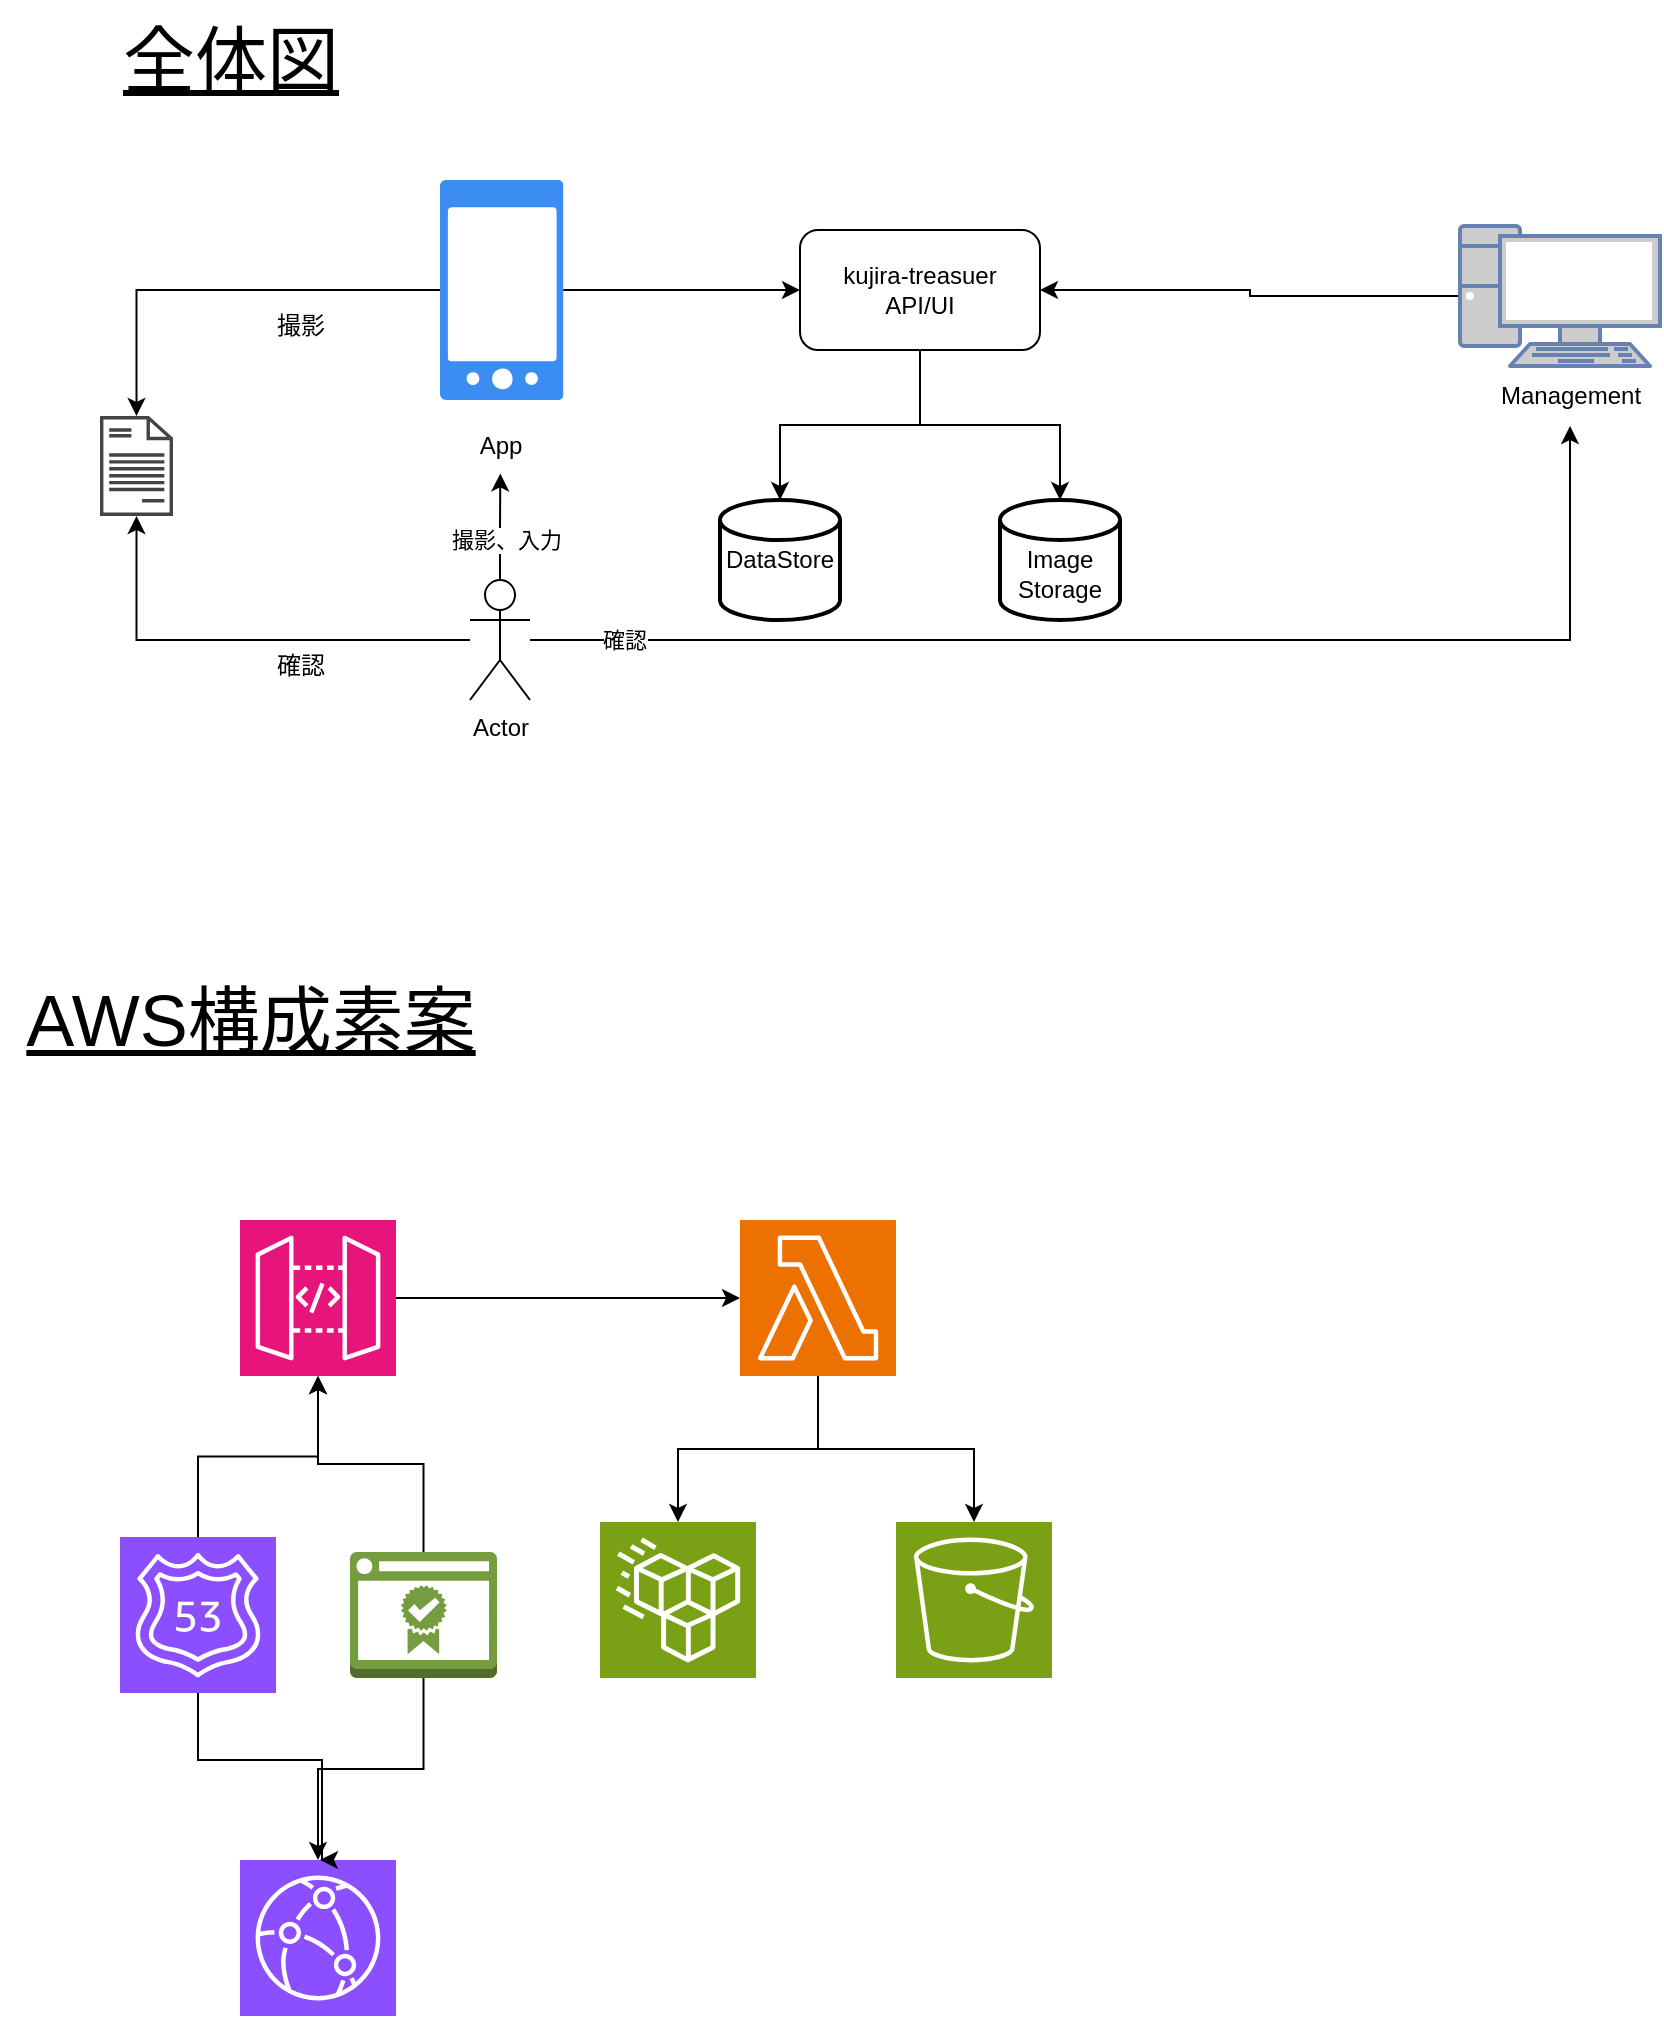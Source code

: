 <mxfile version="22.0.3" type="device">
  <diagram name="ページ1" id="OdGrnnWMBY12sMeTij4F">
    <mxGraphModel dx="3227" dy="1099" grid="1" gridSize="10" guides="1" tooltips="1" connect="1" arrows="1" fold="1" page="1" pageScale="1" pageWidth="827" pageHeight="1169" math="0" shadow="0">
      <root>
        <mxCell id="0" />
        <mxCell id="1" parent="0" />
        <mxCell id="LeTVG7tr6Lj858jG1GWk-5" style="edgeStyle=orthogonalEdgeStyle;rounded=0;orthogonalLoop=1;jettySize=auto;html=1;" edge="1" parent="1" source="LeTVG7tr6Lj858jG1GWk-1" target="LeTVG7tr6Lj858jG1GWk-4">
          <mxGeometry relative="1" as="geometry" />
        </mxCell>
        <mxCell id="LeTVG7tr6Lj858jG1GWk-18" style="edgeStyle=orthogonalEdgeStyle;rounded=0;orthogonalLoop=1;jettySize=auto;html=1;entryX=0;entryY=0.5;entryDx=0;entryDy=0;" edge="1" parent="1" source="LeTVG7tr6Lj858jG1GWk-1" target="LeTVG7tr6Lj858jG1GWk-13">
          <mxGeometry relative="1" as="geometry" />
        </mxCell>
        <mxCell id="LeTVG7tr6Lj858jG1GWk-1" value="" style="sketch=0;html=1;aspect=fixed;strokeColor=none;shadow=0;fillColor=#3B8DF1;verticalAlign=top;labelPosition=center;verticalLabelPosition=bottom;shape=mxgraph.gcp2.phone_android" vertex="1" parent="1">
          <mxGeometry x="-760" y="420" width="61.6" height="110" as="geometry" />
        </mxCell>
        <mxCell id="LeTVG7tr6Lj858jG1GWk-3" value="App" style="text;html=1;align=center;verticalAlign=middle;resizable=0;points=[];autosize=1;strokeColor=none;fillColor=none;" vertex="1" parent="1">
          <mxGeometry x="-750" y="538" width="40" height="30" as="geometry" />
        </mxCell>
        <mxCell id="LeTVG7tr6Lj858jG1GWk-4" value="" style="sketch=0;pointerEvents=1;shadow=0;dashed=0;html=1;strokeColor=none;fillColor=#434445;aspect=fixed;labelPosition=center;verticalLabelPosition=bottom;verticalAlign=top;align=center;outlineConnect=0;shape=mxgraph.vvd.document;" vertex="1" parent="1">
          <mxGeometry x="-930" y="538" width="36.5" height="50" as="geometry" />
        </mxCell>
        <mxCell id="LeTVG7tr6Lj858jG1GWk-6" value="撮影" style="text;html=1;align=center;verticalAlign=middle;resizable=0;points=[];autosize=1;strokeColor=none;fillColor=none;" vertex="1" parent="1">
          <mxGeometry x="-855" y="478" width="50" height="30" as="geometry" />
        </mxCell>
        <mxCell id="LeTVG7tr6Lj858jG1GWk-8" style="edgeStyle=orthogonalEdgeStyle;rounded=0;orthogonalLoop=1;jettySize=auto;html=1;" edge="1" parent="1" source="LeTVG7tr6Lj858jG1GWk-7" target="LeTVG7tr6Lj858jG1GWk-4">
          <mxGeometry relative="1" as="geometry" />
        </mxCell>
        <mxCell id="LeTVG7tr6Lj858jG1GWk-27" style="edgeStyle=orthogonalEdgeStyle;rounded=0;orthogonalLoop=1;jettySize=auto;html=1;" edge="1" parent="1" source="LeTVG7tr6Lj858jG1GWk-7" target="LeTVG7tr6Lj858jG1GWk-21">
          <mxGeometry relative="1" as="geometry" />
        </mxCell>
        <mxCell id="LeTVG7tr6Lj858jG1GWk-28" value="確認" style="edgeLabel;html=1;align=center;verticalAlign=middle;resizable=0;points=[];" vertex="1" connectable="0" parent="LeTVG7tr6Lj858jG1GWk-27">
          <mxGeometry x="-0.847" relative="1" as="geometry">
            <mxPoint x="-1" as="offset" />
          </mxGeometry>
        </mxCell>
        <mxCell id="LeTVG7tr6Lj858jG1GWk-7" value="Actor" style="shape=umlActor;verticalLabelPosition=bottom;verticalAlign=top;html=1;outlineConnect=0;" vertex="1" parent="1">
          <mxGeometry x="-745" y="620" width="30" height="60" as="geometry" />
        </mxCell>
        <mxCell id="LeTVG7tr6Lj858jG1GWk-9" value="確認" style="text;html=1;align=center;verticalAlign=middle;resizable=0;points=[];autosize=1;strokeColor=none;fillColor=none;" vertex="1" parent="1">
          <mxGeometry x="-855" y="648" width="50" height="30" as="geometry" />
        </mxCell>
        <mxCell id="LeTVG7tr6Lj858jG1GWk-10" style="edgeStyle=orthogonalEdgeStyle;rounded=0;orthogonalLoop=1;jettySize=auto;html=1;entryX=0.504;entryY=0.957;entryDx=0;entryDy=0;entryPerimeter=0;" edge="1" parent="1" source="LeTVG7tr6Lj858jG1GWk-7" target="LeTVG7tr6Lj858jG1GWk-3">
          <mxGeometry relative="1" as="geometry" />
        </mxCell>
        <mxCell id="LeTVG7tr6Lj858jG1GWk-11" value="撮影、入力" style="edgeLabel;html=1;align=center;verticalAlign=middle;resizable=0;points=[];" vertex="1" connectable="0" parent="LeTVG7tr6Lj858jG1GWk-10">
          <mxGeometry x="-0.235" y="-3" relative="1" as="geometry">
            <mxPoint as="offset" />
          </mxGeometry>
        </mxCell>
        <mxCell id="LeTVG7tr6Lj858jG1GWk-13" value="kujira-treasuer&lt;br&gt;API/UI" style="rounded=1;whiteSpace=wrap;html=1;" vertex="1" parent="1">
          <mxGeometry x="-580" y="445" width="120" height="60" as="geometry" />
        </mxCell>
        <mxCell id="LeTVG7tr6Lj858jG1GWk-14" value="&lt;br&gt;Image Storage" style="strokeWidth=2;html=1;shape=mxgraph.flowchart.database;whiteSpace=wrap;" vertex="1" parent="1">
          <mxGeometry x="-480" y="580" width="60" height="60" as="geometry" />
        </mxCell>
        <mxCell id="LeTVG7tr6Lj858jG1GWk-15" value="DataStore" style="strokeWidth=2;html=1;shape=mxgraph.flowchart.database;whiteSpace=wrap;" vertex="1" parent="1">
          <mxGeometry x="-620" y="580" width="60" height="60" as="geometry" />
        </mxCell>
        <mxCell id="LeTVG7tr6Lj858jG1GWk-25" style="edgeStyle=orthogonalEdgeStyle;rounded=0;orthogonalLoop=1;jettySize=auto;html=1;" edge="1" parent="1" source="LeTVG7tr6Lj858jG1GWk-19" target="LeTVG7tr6Lj858jG1GWk-13">
          <mxGeometry relative="1" as="geometry" />
        </mxCell>
        <mxCell id="LeTVG7tr6Lj858jG1GWk-19" value="" style="fontColor=#0066CC;verticalAlign=top;verticalLabelPosition=bottom;labelPosition=center;align=center;html=1;outlineConnect=0;fillColor=#CCCCCC;strokeColor=#6881B3;gradientColor=none;gradientDirection=north;strokeWidth=2;shape=mxgraph.networks.pc;" vertex="1" parent="1">
          <mxGeometry x="-250" y="443" width="100" height="70" as="geometry" />
        </mxCell>
        <mxCell id="LeTVG7tr6Lj858jG1GWk-21" value="Management" style="text;html=1;align=center;verticalAlign=middle;resizable=0;points=[];autosize=1;strokeColor=none;fillColor=none;" vertex="1" parent="1">
          <mxGeometry x="-240" y="513" width="90" height="30" as="geometry" />
        </mxCell>
        <mxCell id="LeTVG7tr6Lj858jG1GWk-22" value="&lt;font style=&quot;font-size: 36px;&quot;&gt;&lt;u&gt;全体図&lt;/u&gt;&lt;/font&gt;" style="text;html=1;align=center;verticalAlign=middle;resizable=0;points=[];autosize=1;strokeColor=none;fillColor=none;" vertex="1" parent="1">
          <mxGeometry x="-930" y="330" width="130" height="60" as="geometry" />
        </mxCell>
        <mxCell id="LeTVG7tr6Lj858jG1GWk-23" style="edgeStyle=orthogonalEdgeStyle;rounded=0;orthogonalLoop=1;jettySize=auto;html=1;entryX=0.5;entryY=0;entryDx=0;entryDy=0;entryPerimeter=0;" edge="1" parent="1" source="LeTVG7tr6Lj858jG1GWk-13" target="LeTVG7tr6Lj858jG1GWk-15">
          <mxGeometry relative="1" as="geometry" />
        </mxCell>
        <mxCell id="LeTVG7tr6Lj858jG1GWk-24" style="edgeStyle=orthogonalEdgeStyle;rounded=0;orthogonalLoop=1;jettySize=auto;html=1;entryX=0.5;entryY=0;entryDx=0;entryDy=0;entryPerimeter=0;" edge="1" parent="1" source="LeTVG7tr6Lj858jG1GWk-13" target="LeTVG7tr6Lj858jG1GWk-14">
          <mxGeometry relative="1" as="geometry" />
        </mxCell>
        <mxCell id="LeTVG7tr6Lj858jG1GWk-26" value="&lt;font style=&quot;font-size: 36px;&quot;&gt;&lt;u&gt;AWS構成素案&lt;/u&gt;&lt;/font&gt;" style="text;html=1;align=center;verticalAlign=middle;resizable=0;points=[];autosize=1;strokeColor=none;fillColor=none;" vertex="1" parent="1">
          <mxGeometry x="-980" y="810" width="250" height="60" as="geometry" />
        </mxCell>
        <mxCell id="LeTVG7tr6Lj858jG1GWk-35" style="edgeStyle=orthogonalEdgeStyle;rounded=0;orthogonalLoop=1;jettySize=auto;html=1;" edge="1" parent="1" source="LeTVG7tr6Lj858jG1GWk-29" target="LeTVG7tr6Lj858jG1GWk-31">
          <mxGeometry relative="1" as="geometry" />
        </mxCell>
        <mxCell id="LeTVG7tr6Lj858jG1GWk-29" value="" style="sketch=0;points=[[0,0,0],[0.25,0,0],[0.5,0,0],[0.75,0,0],[1,0,0],[0,1,0],[0.25,1,0],[0.5,1,0],[0.75,1,0],[1,1,0],[0,0.25,0],[0,0.5,0],[0,0.75,0],[1,0.25,0],[1,0.5,0],[1,0.75,0]];outlineConnect=0;fontColor=#232F3E;fillColor=#E7157B;strokeColor=#ffffff;dashed=0;verticalLabelPosition=bottom;verticalAlign=top;align=center;html=1;fontSize=12;fontStyle=0;aspect=fixed;shape=mxgraph.aws4.resourceIcon;resIcon=mxgraph.aws4.api_gateway;" vertex="1" parent="1">
          <mxGeometry x="-860" y="940" width="78" height="78" as="geometry" />
        </mxCell>
        <mxCell id="LeTVG7tr6Lj858jG1GWk-30" value="" style="outlineConnect=0;dashed=0;verticalLabelPosition=bottom;verticalAlign=top;align=center;html=1;shape=mxgraph.aws3.certificate_manager_2;fillColor=#759C3E;gradientColor=none;" vertex="1" parent="1">
          <mxGeometry x="-805" y="1106" width="73.5" height="63" as="geometry" />
        </mxCell>
        <mxCell id="LeTVG7tr6Lj858jG1GWk-38" style="edgeStyle=orthogonalEdgeStyle;rounded=0;orthogonalLoop=1;jettySize=auto;html=1;" edge="1" parent="1" source="LeTVG7tr6Lj858jG1GWk-31" target="LeTVG7tr6Lj858jG1GWk-33">
          <mxGeometry relative="1" as="geometry" />
        </mxCell>
        <mxCell id="LeTVG7tr6Lj858jG1GWk-31" value="" style="sketch=0;points=[[0,0,0],[0.25,0,0],[0.5,0,0],[0.75,0,0],[1,0,0],[0,1,0],[0.25,1,0],[0.5,1,0],[0.75,1,0],[1,1,0],[0,0.25,0],[0,0.5,0],[0,0.75,0],[1,0.25,0],[1,0.5,0],[1,0.75,0]];outlineConnect=0;fontColor=#232F3E;fillColor=#ED7100;strokeColor=#ffffff;dashed=0;verticalLabelPosition=bottom;verticalAlign=top;align=center;html=1;fontSize=12;fontStyle=0;aspect=fixed;shape=mxgraph.aws4.resourceIcon;resIcon=mxgraph.aws4.lambda;" vertex="1" parent="1">
          <mxGeometry x="-610" y="940" width="78" height="78" as="geometry" />
        </mxCell>
        <mxCell id="LeTVG7tr6Lj858jG1GWk-32" value="" style="sketch=0;points=[[0,0,0],[0.25,0,0],[0.5,0,0],[0.75,0,0],[1,0,0],[0,1,0],[0.25,1,0],[0.5,1,0],[0.75,1,0],[1,1,0],[0,0.25,0],[0,0.5,0],[0,0.75,0],[1,0.25,0],[1,0.5,0],[1,0.75,0]];outlineConnect=0;fontColor=#232F3E;fillColor=#7AA116;strokeColor=#ffffff;dashed=0;verticalLabelPosition=bottom;verticalAlign=top;align=center;html=1;fontSize=12;fontStyle=0;aspect=fixed;shape=mxgraph.aws4.resourceIcon;resIcon=mxgraph.aws4.efs_standard;" vertex="1" parent="1">
          <mxGeometry x="-680" y="1091" width="78" height="78" as="geometry" />
        </mxCell>
        <mxCell id="LeTVG7tr6Lj858jG1GWk-33" value="" style="sketch=0;points=[[0,0,0],[0.25,0,0],[0.5,0,0],[0.75,0,0],[1,0,0],[0,1,0],[0.25,1,0],[0.5,1,0],[0.75,1,0],[1,1,0],[0,0.25,0],[0,0.5,0],[0,0.75,0],[1,0.25,0],[1,0.5,0],[1,0.75,0]];outlineConnect=0;fontColor=#232F3E;fillColor=#7AA116;strokeColor=#ffffff;dashed=0;verticalLabelPosition=bottom;verticalAlign=top;align=center;html=1;fontSize=12;fontStyle=0;aspect=fixed;shape=mxgraph.aws4.resourceIcon;resIcon=mxgraph.aws4.s3;" vertex="1" parent="1">
          <mxGeometry x="-532" y="1091" width="78" height="78" as="geometry" />
        </mxCell>
        <mxCell id="LeTVG7tr6Lj858jG1GWk-34" value="" style="sketch=0;points=[[0,0,0],[0.25,0,0],[0.5,0,0],[0.75,0,0],[1,0,0],[0,1,0],[0.25,1,0],[0.5,1,0],[0.75,1,0],[1,1,0],[0,0.25,0],[0,0.5,0],[0,0.75,0],[1,0.25,0],[1,0.5,0],[1,0.75,0]];outlineConnect=0;fontColor=#232F3E;fillColor=#8C4FFF;strokeColor=#ffffff;dashed=0;verticalLabelPosition=bottom;verticalAlign=top;align=center;html=1;fontSize=12;fontStyle=0;aspect=fixed;shape=mxgraph.aws4.resourceIcon;resIcon=mxgraph.aws4.cloudfront;" vertex="1" parent="1">
          <mxGeometry x="-860" y="1260" width="78" height="78" as="geometry" />
        </mxCell>
        <mxCell id="LeTVG7tr6Lj858jG1GWk-36" style="edgeStyle=orthogonalEdgeStyle;rounded=0;orthogonalLoop=1;jettySize=auto;html=1;entryX=0.5;entryY=1;entryDx=0;entryDy=0;entryPerimeter=0;" edge="1" parent="1" source="LeTVG7tr6Lj858jG1GWk-30" target="LeTVG7tr6Lj858jG1GWk-29">
          <mxGeometry relative="1" as="geometry" />
        </mxCell>
        <mxCell id="LeTVG7tr6Lj858jG1GWk-37" style="edgeStyle=orthogonalEdgeStyle;rounded=0;orthogonalLoop=1;jettySize=auto;html=1;entryX=0.5;entryY=0;entryDx=0;entryDy=0;entryPerimeter=0;" edge="1" parent="1" source="LeTVG7tr6Lj858jG1GWk-31" target="LeTVG7tr6Lj858jG1GWk-32">
          <mxGeometry relative="1" as="geometry" />
        </mxCell>
        <mxCell id="LeTVG7tr6Lj858jG1GWk-42" style="edgeStyle=orthogonalEdgeStyle;rounded=0;orthogonalLoop=1;jettySize=auto;html=1;" edge="1" parent="1" source="LeTVG7tr6Lj858jG1GWk-39">
          <mxGeometry relative="1" as="geometry">
            <mxPoint x="-820" y="1260" as="targetPoint" />
            <Array as="points">
              <mxPoint x="-881" y="1210" />
              <mxPoint x="-819" y="1210" />
              <mxPoint x="-819" y="1260" />
            </Array>
          </mxGeometry>
        </mxCell>
        <mxCell id="LeTVG7tr6Lj858jG1GWk-39" value="" style="sketch=0;points=[[0,0,0],[0.25,0,0],[0.5,0,0],[0.75,0,0],[1,0,0],[0,1,0],[0.25,1,0],[0.5,1,0],[0.75,1,0],[1,1,0],[0,0.25,0],[0,0.5,0],[0,0.75,0],[1,0.25,0],[1,0.5,0],[1,0.75,0]];outlineConnect=0;fontColor=#232F3E;fillColor=#8C4FFF;strokeColor=#ffffff;dashed=0;verticalLabelPosition=bottom;verticalAlign=top;align=center;html=1;fontSize=12;fontStyle=0;aspect=fixed;shape=mxgraph.aws4.resourceIcon;resIcon=mxgraph.aws4.route_53;" vertex="1" parent="1">
          <mxGeometry x="-920" y="1098.5" width="78" height="78" as="geometry" />
        </mxCell>
        <mxCell id="LeTVG7tr6Lj858jG1GWk-40" style="edgeStyle=orthogonalEdgeStyle;rounded=0;orthogonalLoop=1;jettySize=auto;html=1;entryX=0.5;entryY=0;entryDx=0;entryDy=0;entryPerimeter=0;" edge="1" parent="1" source="LeTVG7tr6Lj858jG1GWk-30" target="LeTVG7tr6Lj858jG1GWk-34">
          <mxGeometry relative="1" as="geometry" />
        </mxCell>
        <mxCell id="LeTVG7tr6Lj858jG1GWk-41" style="edgeStyle=orthogonalEdgeStyle;rounded=0;orthogonalLoop=1;jettySize=auto;html=1;entryX=0.5;entryY=1;entryDx=0;entryDy=0;entryPerimeter=0;" edge="1" parent="1" source="LeTVG7tr6Lj858jG1GWk-39" target="LeTVG7tr6Lj858jG1GWk-29">
          <mxGeometry relative="1" as="geometry" />
        </mxCell>
      </root>
    </mxGraphModel>
  </diagram>
</mxfile>
